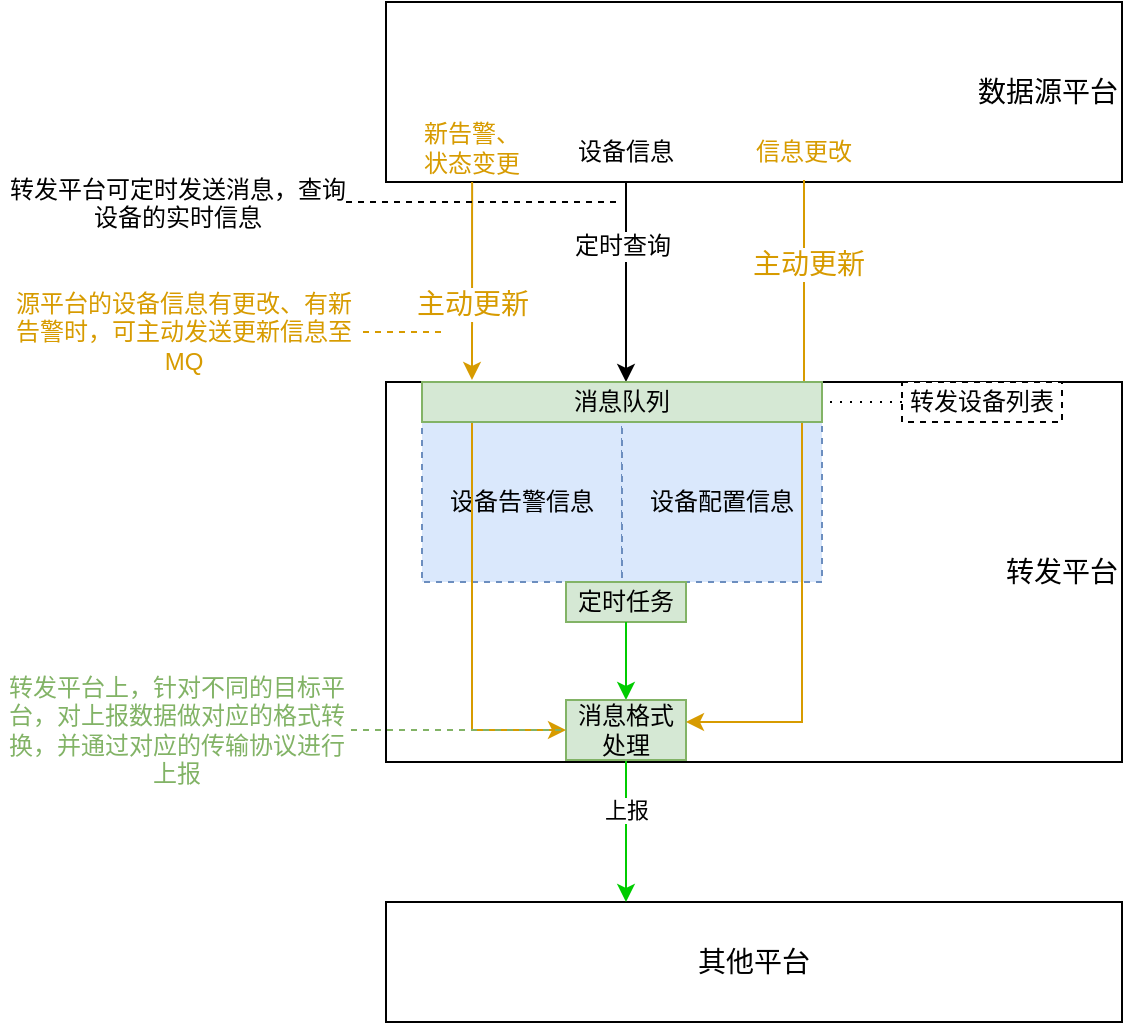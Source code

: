 <mxfile version="20.5.3" type="github">
  <diagram id="U1FMwSItcwg7t5gCMyaE" name="第 1 页">
    <mxGraphModel dx="1422" dy="778" grid="1" gridSize="10" guides="1" tooltips="1" connect="1" arrows="1" fold="1" page="1" pageScale="1" pageWidth="827" pageHeight="1169" math="0" shadow="0">
      <root>
        <mxCell id="0" />
        <mxCell id="1" parent="0" />
        <mxCell id="3LiQr8wCGCh7OgG0KYY2-1" value="&lt;font style=&quot;font-size: 14px;&quot;&gt;数据源平台&lt;/font&gt;" style="rounded=0;whiteSpace=wrap;html=1;align=right;" parent="1" vertex="1">
          <mxGeometry x="282" y="210" width="368" height="90" as="geometry" />
        </mxCell>
        <mxCell id="3LiQr8wCGCh7OgG0KYY2-3" value="&lt;font style=&quot;font-size: 14px;&quot;&gt;转发平台&lt;/font&gt;" style="rounded=0;whiteSpace=wrap;html=1;align=right;" parent="1" vertex="1">
          <mxGeometry x="282" y="400" width="368" height="190" as="geometry" />
        </mxCell>
        <mxCell id="3LiQr8wCGCh7OgG0KYY2-15" value="&lt;font style=&quot;font-size: 14px;&quot;&gt;其他平台&lt;/font&gt;" style="rounded=0;whiteSpace=wrap;html=1;" parent="1" vertex="1">
          <mxGeometry x="282" y="660" width="368" height="60" as="geometry" />
        </mxCell>
        <mxCell id="3LiQr8wCGCh7OgG0KYY2-18" value="" style="endArrow=classic;html=1;rounded=0;fillColor=#fff2cc;strokeColor=#00CC00;exitX=0.5;exitY=1;exitDx=0;exitDy=0;" parent="1" source="L51531q8kxPah6j-Oe_d-31" edge="1">
          <mxGeometry width="50" height="50" relative="1" as="geometry">
            <mxPoint x="402" y="610" as="sourcePoint" />
            <mxPoint x="402" y="660" as="targetPoint" />
            <Array as="points" />
          </mxGeometry>
        </mxCell>
        <mxCell id="3LiQr8wCGCh7OgG0KYY2-19" value="上报" style="edgeLabel;html=1;align=center;verticalAlign=middle;resizable=0;points=[];" parent="3LiQr8wCGCh7OgG0KYY2-18" vertex="1" connectable="0">
          <mxGeometry x="-0.3" relative="1" as="geometry">
            <mxPoint as="offset" />
          </mxGeometry>
        </mxCell>
        <mxCell id="3LiQr8wCGCh7OgG0KYY2-20" value="设备告警信息" style="text;html=1;strokeColor=#6c8ebf;fillColor=#dae8fc;align=center;verticalAlign=middle;whiteSpace=wrap;rounded=0;dashed=1;" parent="1" vertex="1">
          <mxGeometry x="300" y="420" width="100" height="80" as="geometry" />
        </mxCell>
        <mxCell id="L51531q8kxPah6j-Oe_d-1" value="&lt;font color=&quot;#d79b00&quot;&gt;新告警、状态变更&lt;/font&gt;" style="text;html=1;strokeColor=none;fillColor=none;align=center;verticalAlign=middle;whiteSpace=wrap;rounded=0;" parent="1" vertex="1">
          <mxGeometry x="295" y="268" width="60" height="30" as="geometry" />
        </mxCell>
        <mxCell id="L51531q8kxPah6j-Oe_d-4" value="设备配置信息" style="text;html=1;strokeColor=#6c8ebf;fillColor=#dae8fc;align=center;verticalAlign=middle;whiteSpace=wrap;rounded=0;dashed=1;" parent="1" vertex="1">
          <mxGeometry x="400" y="420" width="100" height="80" as="geometry" />
        </mxCell>
        <mxCell id="L51531q8kxPah6j-Oe_d-5" value="&lt;font color=&quot;#d79b00&quot; style=&quot;font-size: 12px;&quot;&gt;信息更改&lt;/font&gt;" style="text;html=1;strokeColor=none;fillColor=none;align=center;verticalAlign=middle;whiteSpace=wrap;rounded=0;fontSize=14;" parent="1" vertex="1">
          <mxGeometry x="461" y="269" width="60" height="30" as="geometry" />
        </mxCell>
        <mxCell id="L51531q8kxPah6j-Oe_d-14" value="" style="endArrow=classic;html=1;rounded=0;fontSize=14;exitX=0.5;exitY=1;exitDx=0;exitDy=0;fillColor=#ffe6cc;strokeColor=#D79B00;" parent="1" source="L51531q8kxPah6j-Oe_d-5" edge="1">
          <mxGeometry width="50" height="50" relative="1" as="geometry">
            <mxPoint x="491" y="299" as="sourcePoint" />
            <mxPoint x="491" y="420" as="targetPoint" />
          </mxGeometry>
        </mxCell>
        <mxCell id="L51531q8kxPah6j-Oe_d-19" value="&lt;font color=&quot;#d79b00&quot;&gt;主动更新&lt;/font&gt;" style="edgeLabel;html=1;align=center;verticalAlign=middle;resizable=0;points=[];fontSize=14;" parent="L51531q8kxPah6j-Oe_d-14" vertex="1" connectable="0">
          <mxGeometry x="-0.306" y="2" relative="1" as="geometry">
            <mxPoint as="offset" />
          </mxGeometry>
        </mxCell>
        <mxCell id="L51531q8kxPah6j-Oe_d-21" value="" style="endArrow=classic;html=1;rounded=0;fontSize=12;entryX=0.5;entryY=0;entryDx=0;entryDy=0;" parent="1" source="L51531q8kxPah6j-Oe_d-48" edge="1">
          <mxGeometry width="50" height="50" relative="1" as="geometry">
            <mxPoint x="242" y="460" as="sourcePoint" />
            <mxPoint x="402" y="400" as="targetPoint" />
          </mxGeometry>
        </mxCell>
        <mxCell id="L51531q8kxPah6j-Oe_d-38" value="&lt;font color=&quot;#000000&quot;&gt;定时查询&lt;/font&gt;" style="edgeLabel;html=1;align=center;verticalAlign=middle;resizable=0;points=[];fontSize=12;fontColor=#D79B00;" parent="L51531q8kxPah6j-Oe_d-21" vertex="1" connectable="0">
          <mxGeometry x="-0.356" y="-2" relative="1" as="geometry">
            <mxPoint as="offset" />
          </mxGeometry>
        </mxCell>
        <mxCell id="L51531q8kxPah6j-Oe_d-24" value="" style="endArrow=classic;html=1;rounded=0;fontSize=14;fillColor=#ffe6cc;strokeColor=#d79b00;exitX=0.117;exitY=1;exitDx=0;exitDy=0;startArrow=none;exitPerimeter=0;entryX=0.125;entryY=-0.05;entryDx=0;entryDy=0;entryPerimeter=0;" parent="1" source="3LiQr8wCGCh7OgG0KYY2-1" target="L5IBE3fPtycGPXChamNv-1" edge="1">
          <mxGeometry width="50" height="50" relative="1" as="geometry">
            <mxPoint x="354.5" y="340" as="sourcePoint" />
            <mxPoint x="264.5" y="380" as="targetPoint" />
          </mxGeometry>
        </mxCell>
        <mxCell id="L51531q8kxPah6j-Oe_d-57" value="&lt;span style=&quot;color: rgb(215, 155, 0); font-size: 14px;&quot;&gt;主动更新&lt;/span&gt;" style="edgeLabel;html=1;align=center;verticalAlign=middle;resizable=0;points=[];fontSize=12;fontColor=#000000;" parent="L51531q8kxPah6j-Oe_d-24" vertex="1" connectable="0">
          <mxGeometry x="0.23" relative="1" as="geometry">
            <mxPoint as="offset" />
          </mxGeometry>
        </mxCell>
        <mxCell id="L51531q8kxPah6j-Oe_d-26" value="定时任务" style="text;html=1;strokeColor=#82b366;fillColor=#d5e8d4;align=center;verticalAlign=middle;whiteSpace=wrap;rounded=0;fontSize=12;" parent="1" vertex="1">
          <mxGeometry x="372" y="500" width="60" height="20" as="geometry" />
        </mxCell>
        <mxCell id="L51531q8kxPah6j-Oe_d-28" value="" style="endArrow=classic;html=1;rounded=0;strokeColor=#00CC00;fontSize=12;exitX=0.5;exitY=1;exitDx=0;exitDy=0;" parent="1" source="L51531q8kxPah6j-Oe_d-26" target="L51531q8kxPah6j-Oe_d-31" edge="1">
          <mxGeometry width="50" height="50" relative="1" as="geometry">
            <mxPoint x="492" y="530" as="sourcePoint" />
            <mxPoint x="542" y="480" as="targetPoint" />
          </mxGeometry>
        </mxCell>
        <mxCell id="L51531q8kxPah6j-Oe_d-31" value="消息格式处理" style="text;html=1;strokeColor=#82b366;fillColor=#d5e8d4;align=center;verticalAlign=middle;whiteSpace=wrap;rounded=0;fontSize=12;" parent="1" vertex="1">
          <mxGeometry x="372" y="559" width="60" height="30" as="geometry" />
        </mxCell>
        <mxCell id="L51531q8kxPah6j-Oe_d-33" value="" style="endArrow=classic;html=1;rounded=0;fontSize=14;fillColor=#ffe6cc;strokeColor=#d79b00;exitX=0.25;exitY=0;exitDx=0;exitDy=0;entryX=0;entryY=0.5;entryDx=0;entryDy=0;" parent="1" source="3LiQr8wCGCh7OgG0KYY2-20" target="L51531q8kxPah6j-Oe_d-31" edge="1">
          <mxGeometry width="50" height="50" relative="1" as="geometry">
            <mxPoint x="328.5" y="420" as="sourcePoint" />
            <mxPoint x="327.5" y="542" as="targetPoint" />
            <Array as="points">
              <mxPoint x="325" y="574" />
            </Array>
          </mxGeometry>
        </mxCell>
        <mxCell id="L51531q8kxPah6j-Oe_d-36" value="" style="endArrow=classic;html=1;rounded=0;fontSize=14;exitX=0.9;exitY=-0.025;exitDx=0;exitDy=0;fillColor=#ffe6cc;strokeColor=#d79b00;entryX=1;entryY=0.5;entryDx=0;entryDy=0;exitPerimeter=0;" parent="1" edge="1">
          <mxGeometry width="50" height="50" relative="1" as="geometry">
            <mxPoint x="490" y="414" as="sourcePoint" />
            <mxPoint x="432" y="570" as="targetPoint" />
            <Array as="points">
              <mxPoint x="490" y="570" />
            </Array>
          </mxGeometry>
        </mxCell>
        <mxCell id="L51531q8kxPah6j-Oe_d-39" value="&lt;div style=&quot;text-align: center;&quot;&gt;&lt;span style=&quot;background-color: rgb(255, 255, 255);&quot;&gt;转发平台可定时发送消息，查询设备的实时信息&lt;/span&gt;&lt;/div&gt;" style="text;whiteSpace=wrap;html=1;fontSize=12;fontColor=#000000;" parent="1" vertex="1">
          <mxGeometry x="92" y="290" width="170" height="40" as="geometry" />
        </mxCell>
        <mxCell id="L51531q8kxPah6j-Oe_d-44" value="" style="endArrow=none;dashed=1;html=1;rounded=0;strokeColor=#000000;fontSize=12;fontColor=#000000;" parent="1" source="L51531q8kxPah6j-Oe_d-39" edge="1">
          <mxGeometry width="50" height="50" relative="1" as="geometry">
            <mxPoint x="90" y="460" as="sourcePoint" />
            <mxPoint x="400" y="310" as="targetPoint" />
          </mxGeometry>
        </mxCell>
        <mxCell id="L51531q8kxPah6j-Oe_d-45" value="&lt;font color=&quot;#d79b00&quot;&gt;源平台的设备信息有更改、有新告警时，可主动发送更新信息至MQ&lt;/font&gt;" style="text;html=1;strokeColor=none;fillColor=none;align=center;verticalAlign=middle;whiteSpace=wrap;rounded=0;dashed=1;fontSize=12;fontColor=#000000;" parent="1" vertex="1">
          <mxGeometry x="90.5" y="350" width="180" height="50" as="geometry" />
        </mxCell>
        <mxCell id="L51531q8kxPah6j-Oe_d-46" value="" style="endArrow=none;dashed=1;html=1;rounded=0;strokeColor=#D79B00;fontSize=12;fontColor=#D79B00;exitX=1;exitY=0.5;exitDx=0;exitDy=0;" parent="1" source="L51531q8kxPah6j-Oe_d-45" edge="1">
          <mxGeometry width="50" height="50" relative="1" as="geometry">
            <mxPoint x="232" y="390" as="sourcePoint" />
            <mxPoint x="310" y="375" as="targetPoint" />
          </mxGeometry>
        </mxCell>
        <mxCell id="L51531q8kxPah6j-Oe_d-48" value="&lt;font color=&quot;#000000&quot;&gt;设备信息&lt;/font&gt;" style="text;html=1;strokeColor=none;fillColor=none;align=center;verticalAlign=middle;whiteSpace=wrap;rounded=0;dashed=1;fontSize=12;fontColor=#D79B00;" parent="1" vertex="1">
          <mxGeometry x="372" y="270" width="60" height="30" as="geometry" />
        </mxCell>
        <mxCell id="L51531q8kxPah6j-Oe_d-51" value="&lt;font color=&quot;#82b366&quot;&gt;转发平台上，针对不同的目标平台，对上报数据做对应的格式转换，并通过对应的传输协议进行上报&lt;/font&gt;" style="text;html=1;strokeColor=none;fillColor=none;align=center;verticalAlign=middle;whiteSpace=wrap;rounded=0;dashed=1;fontSize=12;fontColor=#000000;" parent="1" vertex="1">
          <mxGeometry x="89.5" y="543.5" width="175" height="61" as="geometry" />
        </mxCell>
        <mxCell id="L51531q8kxPah6j-Oe_d-52" value="" style="endArrow=none;dashed=1;html=1;rounded=0;strokeColor=#82B366;fontSize=12;fontColor=#82B366;" parent="1" source="L51531q8kxPah6j-Oe_d-51" target="L51531q8kxPah6j-Oe_d-31" edge="1">
          <mxGeometry width="50" height="50" relative="1" as="geometry">
            <mxPoint x="240" y="640" as="sourcePoint" />
            <mxPoint x="290" y="590" as="targetPoint" />
          </mxGeometry>
        </mxCell>
        <mxCell id="L51531q8kxPah6j-Oe_d-53" value="&lt;font color=&quot;#000000&quot;&gt;转发设备列表&lt;/font&gt;" style="rounded=0;whiteSpace=wrap;html=1;dashed=1;fontSize=12;fontColor=#D79B00;" parent="1" vertex="1">
          <mxGeometry x="540" y="400" width="80" height="20" as="geometry" />
        </mxCell>
        <mxCell id="L51531q8kxPah6j-Oe_d-58" value="" style="endArrow=classic;html=1;rounded=0;strokeColor=#000000;fontSize=12;fontColor=#000000;exitX=0;exitY=0.5;exitDx=0;exitDy=0;dashed=1;dashPattern=1 4;" parent="1" source="L51531q8kxPah6j-Oe_d-53" edge="1">
          <mxGeometry width="50" height="50" relative="1" as="geometry">
            <mxPoint x="570" y="510" as="sourcePoint" />
            <mxPoint x="432" y="410" as="targetPoint" />
          </mxGeometry>
        </mxCell>
        <mxCell id="L5IBE3fPtycGPXChamNv-1" value="消息队列" style="text;html=1;strokeColor=#82b366;fillColor=#d5e8d4;align=center;verticalAlign=middle;whiteSpace=wrap;rounded=0;fontSize=12;" vertex="1" parent="1">
          <mxGeometry x="300" y="400" width="200" height="20" as="geometry" />
        </mxCell>
      </root>
    </mxGraphModel>
  </diagram>
</mxfile>
